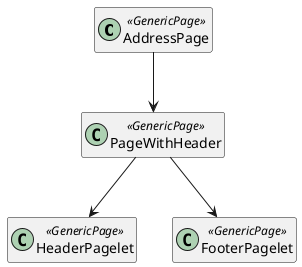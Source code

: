 @startuml
hide empty members

class AddressPage << GenericPage >>
class PageWithHeader << GenericPage >>
class HeaderPagelet << GenericPage >>
class FooterPagelet << GenericPage >>

AddressPage --> PageWithHeader
PageWithHeader --> HeaderPagelet
PageWithHeader --> FooterPagelet
@enduml
